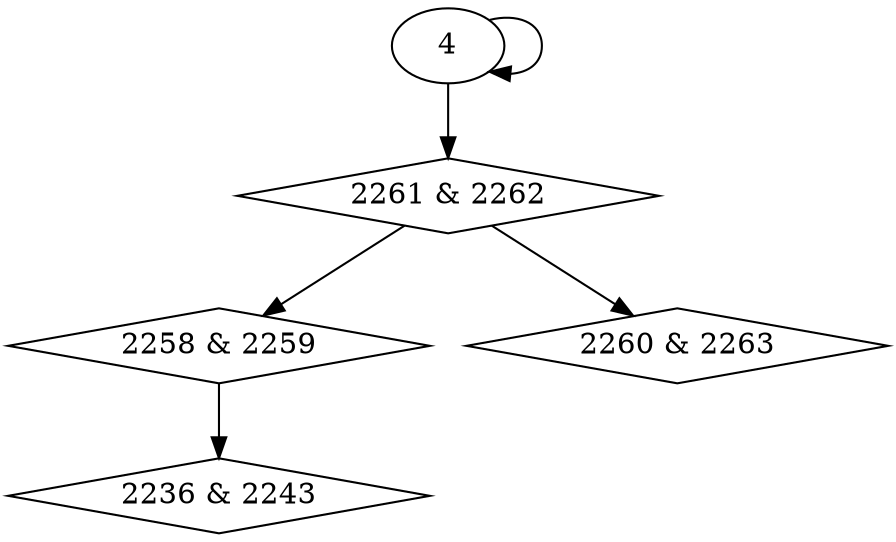 digraph {
0 [label = "2236 & 2243", shape = diamond];
1 [label = "2258 & 2259", shape = diamond];
2 [label = "2260 & 2263", shape = diamond];
3 [label = "2261 & 2262", shape = diamond];
1 -> 0;
3 -> 1;
3 -> 2;
4 -> 3;
4 -> 4;
}
